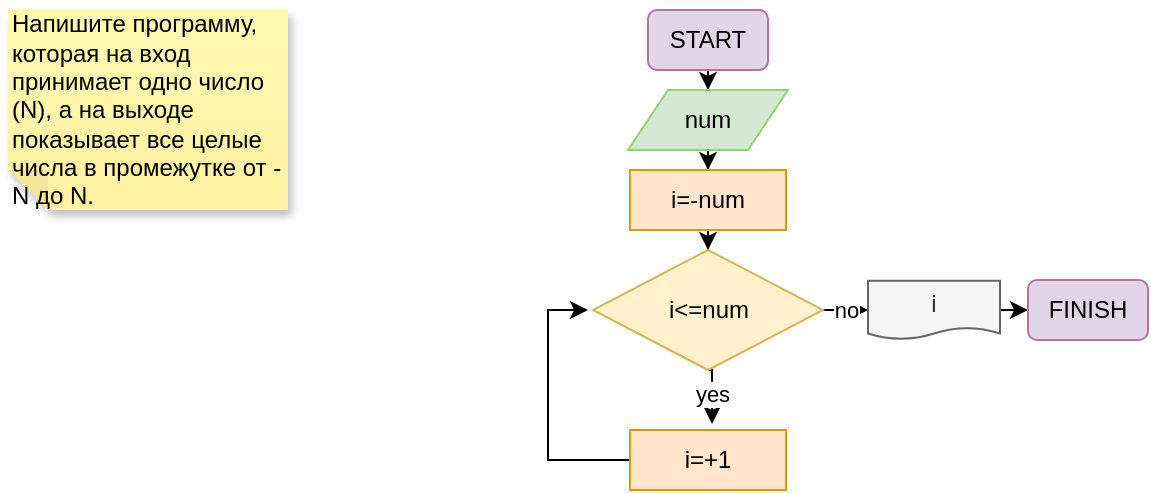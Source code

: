 <mxfile version="20.3.0" type="device"><diagram id="RBSy06l61cCSNPGjdzoy" name="Страница 1"><mxGraphModel dx="234" dy="433" grid="1" gridSize="10" guides="1" tooltips="1" connect="1" arrows="1" fold="1" page="1" pageScale="1" pageWidth="827" pageHeight="1169" math="0" shadow="0"><root><mxCell id="0"/><mxCell id="1" parent="0"/><mxCell id="ASfDf8phUozuFSxP0lh7-1" value="Напишите программу, которая на вход принимает одно число (N), а на выходе показывает все целые числа в промежутке от -N до N." style="shape=note;whiteSpace=wrap;html=1;backgroundOutline=1;fontColor=#000000;darkOpacity=0.05;fillColor=#FFF9B2;strokeColor=none;fillStyle=solid;direction=west;gradientDirection=north;gradientColor=#FFF2A1;shadow=1;size=20;pointerEvents=1;align=left;" parent="1" vertex="1"><mxGeometry x="10" y="10" width="140" height="100" as="geometry"/></mxCell><mxCell id="ASfDf8phUozuFSxP0lh7-6" style="edgeStyle=orthogonalEdgeStyle;rounded=0;orthogonalLoop=1;jettySize=auto;html=1;exitX=0.5;exitY=1;exitDx=0;exitDy=0;entryX=0.5;entryY=0;entryDx=0;entryDy=0;" parent="1" source="ASfDf8phUozuFSxP0lh7-2" target="ASfDf8phUozuFSxP0lh7-3" edge="1"><mxGeometry relative="1" as="geometry"/></mxCell><mxCell id="ASfDf8phUozuFSxP0lh7-2" value="START" style="rounded=1;whiteSpace=wrap;html=1;fillColor=#e1d5e7;strokeColor=#B5739D;" parent="1" vertex="1"><mxGeometry x="330" y="10" width="60" height="30" as="geometry"/></mxCell><mxCell id="ASfDf8phUozuFSxP0lh7-7" style="edgeStyle=orthogonalEdgeStyle;rounded=0;orthogonalLoop=1;jettySize=auto;html=1;exitX=0.5;exitY=1;exitDx=0;exitDy=0;entryX=0.5;entryY=0;entryDx=0;entryDy=0;" parent="1" source="ASfDf8phUozuFSxP0lh7-3" edge="1"><mxGeometry relative="1" as="geometry"><mxPoint x="360.005" y="90" as="targetPoint"/></mxGeometry></mxCell><mxCell id="ASfDf8phUozuFSxP0lh7-3" value="num" style="shape=parallelogram;perimeter=parallelogramPerimeter;whiteSpace=wrap;html=1;fixedSize=1;strokeColor=#97D077;fillColor=#d5e8d4;" parent="1" vertex="1"><mxGeometry x="320" y="50" width="80" height="30" as="geometry"/></mxCell><mxCell id="ImzsHngc81xwybORZ7s--9" style="edgeStyle=orthogonalEdgeStyle;rounded=0;orthogonalLoop=1;jettySize=auto;html=1;exitX=1;exitY=0.5;exitDx=0;exitDy=0;entryX=0;entryY=0.5;entryDx=0;entryDy=0;" parent="1" source="ASfDf8phUozuFSxP0lh7-5" target="ASfDf8phUozuFSxP0lh7-9" edge="1"><mxGeometry relative="1" as="geometry"/></mxCell><mxCell id="ASfDf8phUozuFSxP0lh7-5" value="i" style="shape=document;whiteSpace=wrap;html=1;boundedLbl=1;strokeColor=#666666;fillColor=#f5f5f5;fontColor=#333333;size=0.199;" parent="1" vertex="1"><mxGeometry x="440" y="145.38" width="66" height="29.25" as="geometry"/></mxCell><mxCell id="ASfDf8phUozuFSxP0lh7-9" value="FINISH" style="rounded=1;whiteSpace=wrap;html=1;fillColor=#e1d5e7;strokeColor=#B5739D;" parent="1" vertex="1"><mxGeometry x="520" y="145" width="60" height="30" as="geometry"/></mxCell><mxCell id="ImzsHngc81xwybORZ7s--6" value="yes" style="edgeStyle=orthogonalEdgeStyle;rounded=0;orthogonalLoop=1;jettySize=auto;html=1;exitX=0.5;exitY=1;exitDx=0;exitDy=0;entryX=0.526;entryY=-0.1;entryDx=0;entryDy=0;entryPerimeter=0;" parent="1" source="k6U-lSZdkU0NifpjAiNE-1" target="ImzsHngc81xwybORZ7s--4" edge="1"><mxGeometry relative="1" as="geometry"/></mxCell><mxCell id="ImzsHngc81xwybORZ7s--8" value="no" style="edgeStyle=orthogonalEdgeStyle;rounded=0;orthogonalLoop=1;jettySize=auto;html=1;exitX=1;exitY=0.5;exitDx=0;exitDy=0;entryX=0;entryY=0.5;entryDx=0;entryDy=0;" parent="1" source="k6U-lSZdkU0NifpjAiNE-1" target="ASfDf8phUozuFSxP0lh7-5" edge="1"><mxGeometry relative="1" as="geometry"/></mxCell><mxCell id="k6U-lSZdkU0NifpjAiNE-1" value="i&amp;lt;=num" style="rhombus;whiteSpace=wrap;html=1;strokeColor=#d6b656;fillColor=#fff2cc;" parent="1" vertex="1"><mxGeometry x="302.5" y="130" width="115" height="60" as="geometry"/></mxCell><mxCell id="ImzsHngc81xwybORZ7s--5" style="edgeStyle=orthogonalEdgeStyle;rounded=0;orthogonalLoop=1;jettySize=auto;html=1;exitX=0.5;exitY=1;exitDx=0;exitDy=0;entryX=0.5;entryY=0;entryDx=0;entryDy=0;" parent="1" source="ImzsHngc81xwybORZ7s--2" target="k6U-lSZdkU0NifpjAiNE-1" edge="1"><mxGeometry relative="1" as="geometry"/></mxCell><mxCell id="ImzsHngc81xwybORZ7s--2" value="i=-num" style="rounded=0;whiteSpace=wrap;html=1;strokeColor=#d79b00;fillColor=#ffe6cc;" parent="1" vertex="1"><mxGeometry x="321" y="90" width="78" height="30" as="geometry"/></mxCell><mxCell id="ImzsHngc81xwybORZ7s--7" style="edgeStyle=orthogonalEdgeStyle;rounded=0;orthogonalLoop=1;jettySize=auto;html=1;exitX=0;exitY=0.5;exitDx=0;exitDy=0;" parent="1" source="ImzsHngc81xwybORZ7s--4" edge="1"><mxGeometry relative="1" as="geometry"><mxPoint x="300" y="160" as="targetPoint"/><Array as="points"><mxPoint x="280" y="235"/><mxPoint x="280" y="160"/></Array></mxGeometry></mxCell><mxCell id="ImzsHngc81xwybORZ7s--4" value="i=+1" style="rounded=0;whiteSpace=wrap;html=1;strokeColor=#d79b00;fillColor=#ffe6cc;" parent="1" vertex="1"><mxGeometry x="321" y="220" width="78" height="30" as="geometry"/></mxCell></root></mxGraphModel></diagram></mxfile>